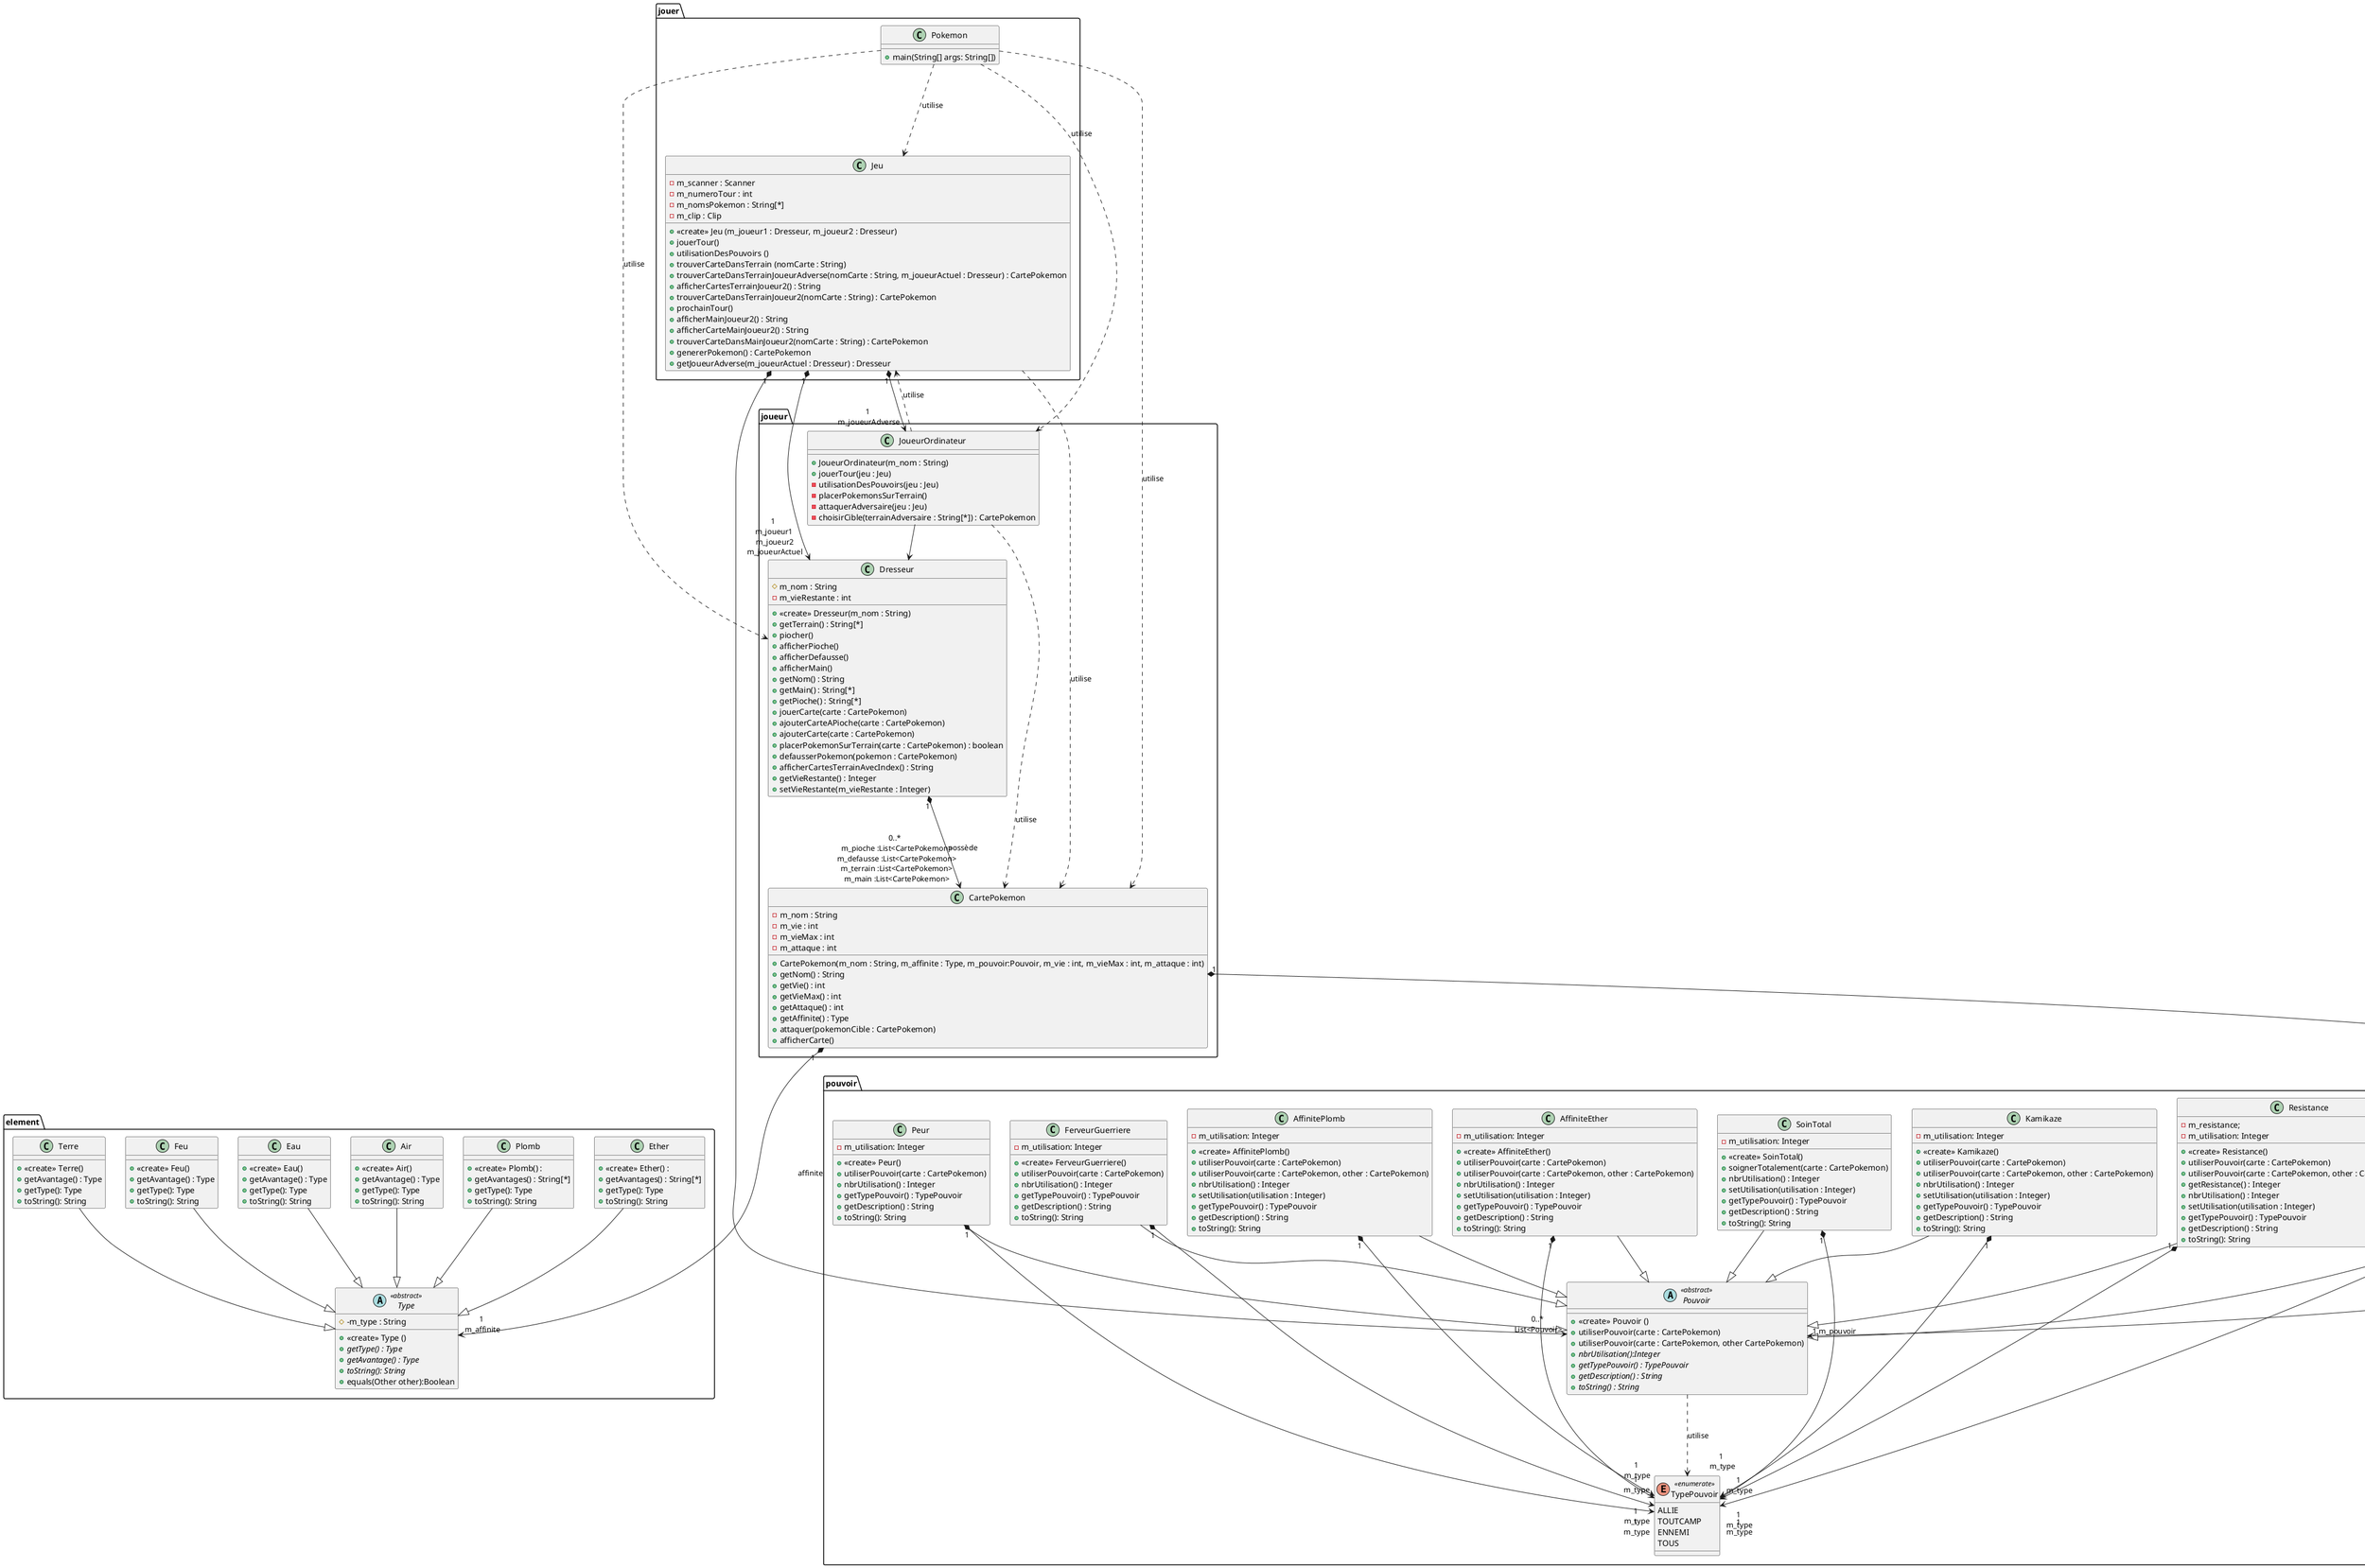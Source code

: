 @startuml

package jouer{
class Pokemon {
+ main(String[] args: String[])
}

class Jeu {
- m_scanner : Scanner
- m_numeroTour : int
- m_nomsPokemon : String[*]
- m_clip : Clip
+ «create» Jeu (m_joueur1 : Dresseur, m_joueur2 : Dresseur)
+ jouerTour()
+ utilisationDesPouvoirs ()
+ trouverCarteDansTerrain (nomCarte : String)
+ trouverCarteDansTerrainJoueurAdverse(nomCarte : String, m_joueurActuel : Dresseur) : CartePokemon
+ afficherCartesTerrainJoueur2() : String
+ trouverCarteDansTerrainJoueur2(nomCarte : String) : CartePokemon
+ prochainTour()
+ afficherMainJoueur2() : String
+ afficherCarteMainJoueur2() : String
+ trouverCarteDansMainJoueur2(nomCarte : String) : CartePokemon
+ genererPokemon() : CartePokemon
+ getJoueurAdverse(m_joueurActuel : Dresseur) : Dresseur
}
}

package joueur{

class Dresseur {
# m_nom : String
- m_vieRestante : int
+ «create» Dresseur(m_nom : String)
+ getTerrain() : String[*]
+ piocher()
+ afficherPioche()
+ afficherDefausse()
+ afficherMain()
+ getNom() : String
+ getMain() : String[*]
+ getPioche() : String[*]
+ jouerCarte(carte : CartePokemon)
+ ajouterCarteAPioche(carte : CartePokemon)
+ ajouterCarte(carte : CartePokemon)
+ placerPokemonSurTerrain(carte : CartePokemon) : boolean
+ defausserPokemon(pokemon : CartePokemon)
+ afficherCartesTerrainAvecIndex() : String
+ getVieRestante() : Integer
+ setVieRestante(m_vieRestante : Integer)

}

class CartePokemon {
- m_nom : String
- m_vie : int
- m_vieMax : int
- m_attaque : int
+ CartePokemon(m_nom : String, m_affinite : Type, m_pouvoir:Pouvoir, m_vie : int, m_vieMax : int, m_attaque : int)
+ getNom() : String
+ getVie() : int
+ getVieMax() : int
+ getAttaque() : int
+ getAffinite() : Type
+ attaquer(pokemonCible : CartePokemon)
+ afficherCarte()
}

class JoueurOrdinateur {
+ JoueurOrdinateur(m_nom : String)
+ jouerTour(jeu : Jeu)
- utilisationDesPouvoirs(jeu : Jeu)
- placerPokemonsSurTerrain()
- attaquerAdversaire(jeu : Jeu)
- choisirCible(terrainAdversaire : String[*]) : CartePokemon
}
}

package element{

abstract class Type <<abstract>> {
#-m_type : String
+ «create» Type ()
+ {abstract} getType() : Type
+ {abstract} getAvantage() : Type
+ {abstract} toString(): String
+equals(Other other):Boolean
}

class Air {
+ «create» Air()
+ getAvantage() : Type
+ getType(): Type
+ toString(): String

}

class Eau {
+ «create» Eau()
+ getAvantage() : Type
+ getType(): Type
+ toString(): String

}

class Feu {
+ «create» Feu()
+ getAvantage() : Type
+ getType(): Type
+ toString(): String

}

class Terre {
+ «create» Terre()
+ getAvantage() : Type
+ getType(): Type
+ toString(): String

}

class Ether {
+ «create» Ether() :
+ getAvantages() : String[*]
+ getType(): Type
+ toString(): String

}

class Plomb {
+ «create» Plomb() :
+ getAvantages() : String[*]
+ getType(): Type
+ toString(): String
}
}

package pouvoir{

abstract class Pouvoir <<abstract>> {
+ «create» Pouvoir ()
+ utiliserPouvoir(carte : CartePokemon)
+ utiliserPouvoir(carte : CartePokemon, other CartePokemon)
+ {abstract} nbrUtilisation():Integer
+ {abstract} getTypePouvoir() : TypePouvoir
+ {abstract} getDescription() : String
+ {abstract} toString() : String

}


enum TypePouvoir <<enumerate>> {
ALLIE
TOUTCAMP
ENNEMI
TOUS
}

class SoinTotal {
- m_utilisation: Integer
+ «create» SoinTotal()
+ soignerTotalement(carte : CartePokemon)
+ nbrUtilisation() : Integer
+ setUtilisation(utilisation : Integer)
+ getTypePouvoir() : TypePouvoir
+ getDescription() : String
+ toString(): String
}

class SoinSimple {
- m_soin : Integer
- m_utilisation: Integer
+ «create» SoinSimple()
+ utiliserPouvoir(carte : CartePokemon)
+ utiliserPouvoir(carte : CartePokemon, other : CartePokemon)
+ getSoin() : Integer
+ nbrUtilisation() : Integer
+ setUtilisation(utilisation : Integer)
+ getTypePouvoir(): TypePouvoir
+ getDescription() : String
+ toString(): String
}

class Kamikaze {
- m_utilisation: Integer
+ «create» Kamikaze()
+ utiliserPouvoir(carte : CartePokemon)
+ utiliserPouvoir(carte : CartePokemon, other : CartePokemon)
+ nbrUtilisation() : Integer
+ setUtilisation(utilisation : Integer)
+ getTypePouvoir() : TypePouvoir
+ getDescription() : String
+ toString(): String
}

class Resistance {
- m_resistance;
- m_utilisation: Integer
+ «create» Resistance()
+ utiliserPouvoir(carte : CartePokemon)
+ utiliserPouvoir(carte : CartePokemon, other : CartePokemon)
+ getResistance() : Integer
+ nbrUtilisation() : Integer
+ setUtilisation(utilisation : Integer)
+ getTypePouvoir() : TypePouvoir
+ getDescription() : String
+ toString(): String
}

class AffiniteEther {
- m_utilisation: Integer
+ «create» AffiniteEther()
+ utiliserPouvoir(carte : CartePokemon)
+ utiliserPouvoir(carte : CartePokemon, other : CartePokemon)
+ nbrUtilisation() : Integer
+ setUtilisation(utilisation : Integer)
+ getTypePouvoir() : TypePouvoir
+ getDescription() : String
+ toString(): String
}

class AffinitePlomb {
- m_utilisation: Integer
+ «create» AffinitePlomb()
+ utiliserPouvoir(carte : CartePokemon)
+ utiliserPouvoir(carte : CartePokemon, other : CartePokemon)
+ nbrUtilisation() : Integer
+ setUtilisation(utilisation : Integer)
+ getTypePouvoir() : TypePouvoir
+ getDescription() : String
+ toString(): String
}

class FerveurGuerriere {
- m_utilisation: Integer
+ «create» FerveurGuerriere()
+ utiliserPouvoir(carte : CartePokemon)
+ nbrUtilisation() : Integer
+ getTypePouvoir() : TypePouvoir
+ getDescription() : String
+ toString(): String
}

class Peur {
- m_utilisation: Integer
+ «create» Peur()
+ utiliserPouvoir(carte : CartePokemon)
+ nbrUtilisation() : Integer
+ getTypePouvoir() : TypePouvoir
+ getDescription() : String
+ toString(): String
}
}
Air --|> Type
Terre --|> Type
Eau --|> Type
Feu --|> Type
Ether --|> Type
Plomb --|> Type
Pouvoir .--> TypePouvoir : utilise
SoinSimple --|> Pouvoir
SoinTotal --|> Pouvoir
Kamikaze --|> Pouvoir
Resistance --|> Pouvoir
FerveurGuerriere --|> Pouvoir
AffiniteEther --|> Pouvoir
AffinitePlomb --|> Pouvoir
Peur --|> Pouvoir
SoinSimple "1"*--->"\n 1 \n m_type" TypePouvoir
SoinTotal "1"*--->"\n 1 \n m_type" TypePouvoir
Kamikaze "1"*--->"\n 1 \n m_type" TypePouvoir
Resistance "1"*--->"\n 1 \n m_type" TypePouvoir
FerveurGuerriere "1"*--->"\n 1 \n m_type" TypePouvoir
AffiniteEther "1"*--->"\n 1 \n m_type" TypePouvoir
AffinitePlomb "1"*--->"\n 1 \n m_type" TypePouvoir
Peur "1"*--->"\n 1 \n m_type" TypePouvoir
CartePokemon "1" *---> "1 m_pouvoir" Pouvoir
CartePokemon "1" *---> "\n 1 \n m_affinite" Type : affinite
Dresseur "1" *---> "0..* \n m_pioche :List<CartePokemon>\n m_defausse :List<CartePokemon>\n m_terrain :List<CartePokemon>\n m_main :List<CartePokemon>" CartePokemon : possède
Pokemon .--> JoueurOrdinateur : utilise
Pokemon .--> Dresseur : utilise
Pokemon .--> Jeu : utilise
Pokemon .--> CartePokemon : utilise
JoueurOrdinateur .--> Jeu : utilise
JoueurOrdinateur .--> CartePokemon : utilise
JoueurOrdinateur --> Dresseur
Jeu "1\n" *----> " 0..* \n List<Pouvoir>" Pouvoir
Jeu .--> CartePokemon : utilise
Jeu "1" *---> "1 \n m_joueur1 \n m_joueur2\n m_joueurActuel" Dresseur
Jeu "1" *---> "1 \n m_joueurAdverse " JoueurOrdinateur
@enduml

